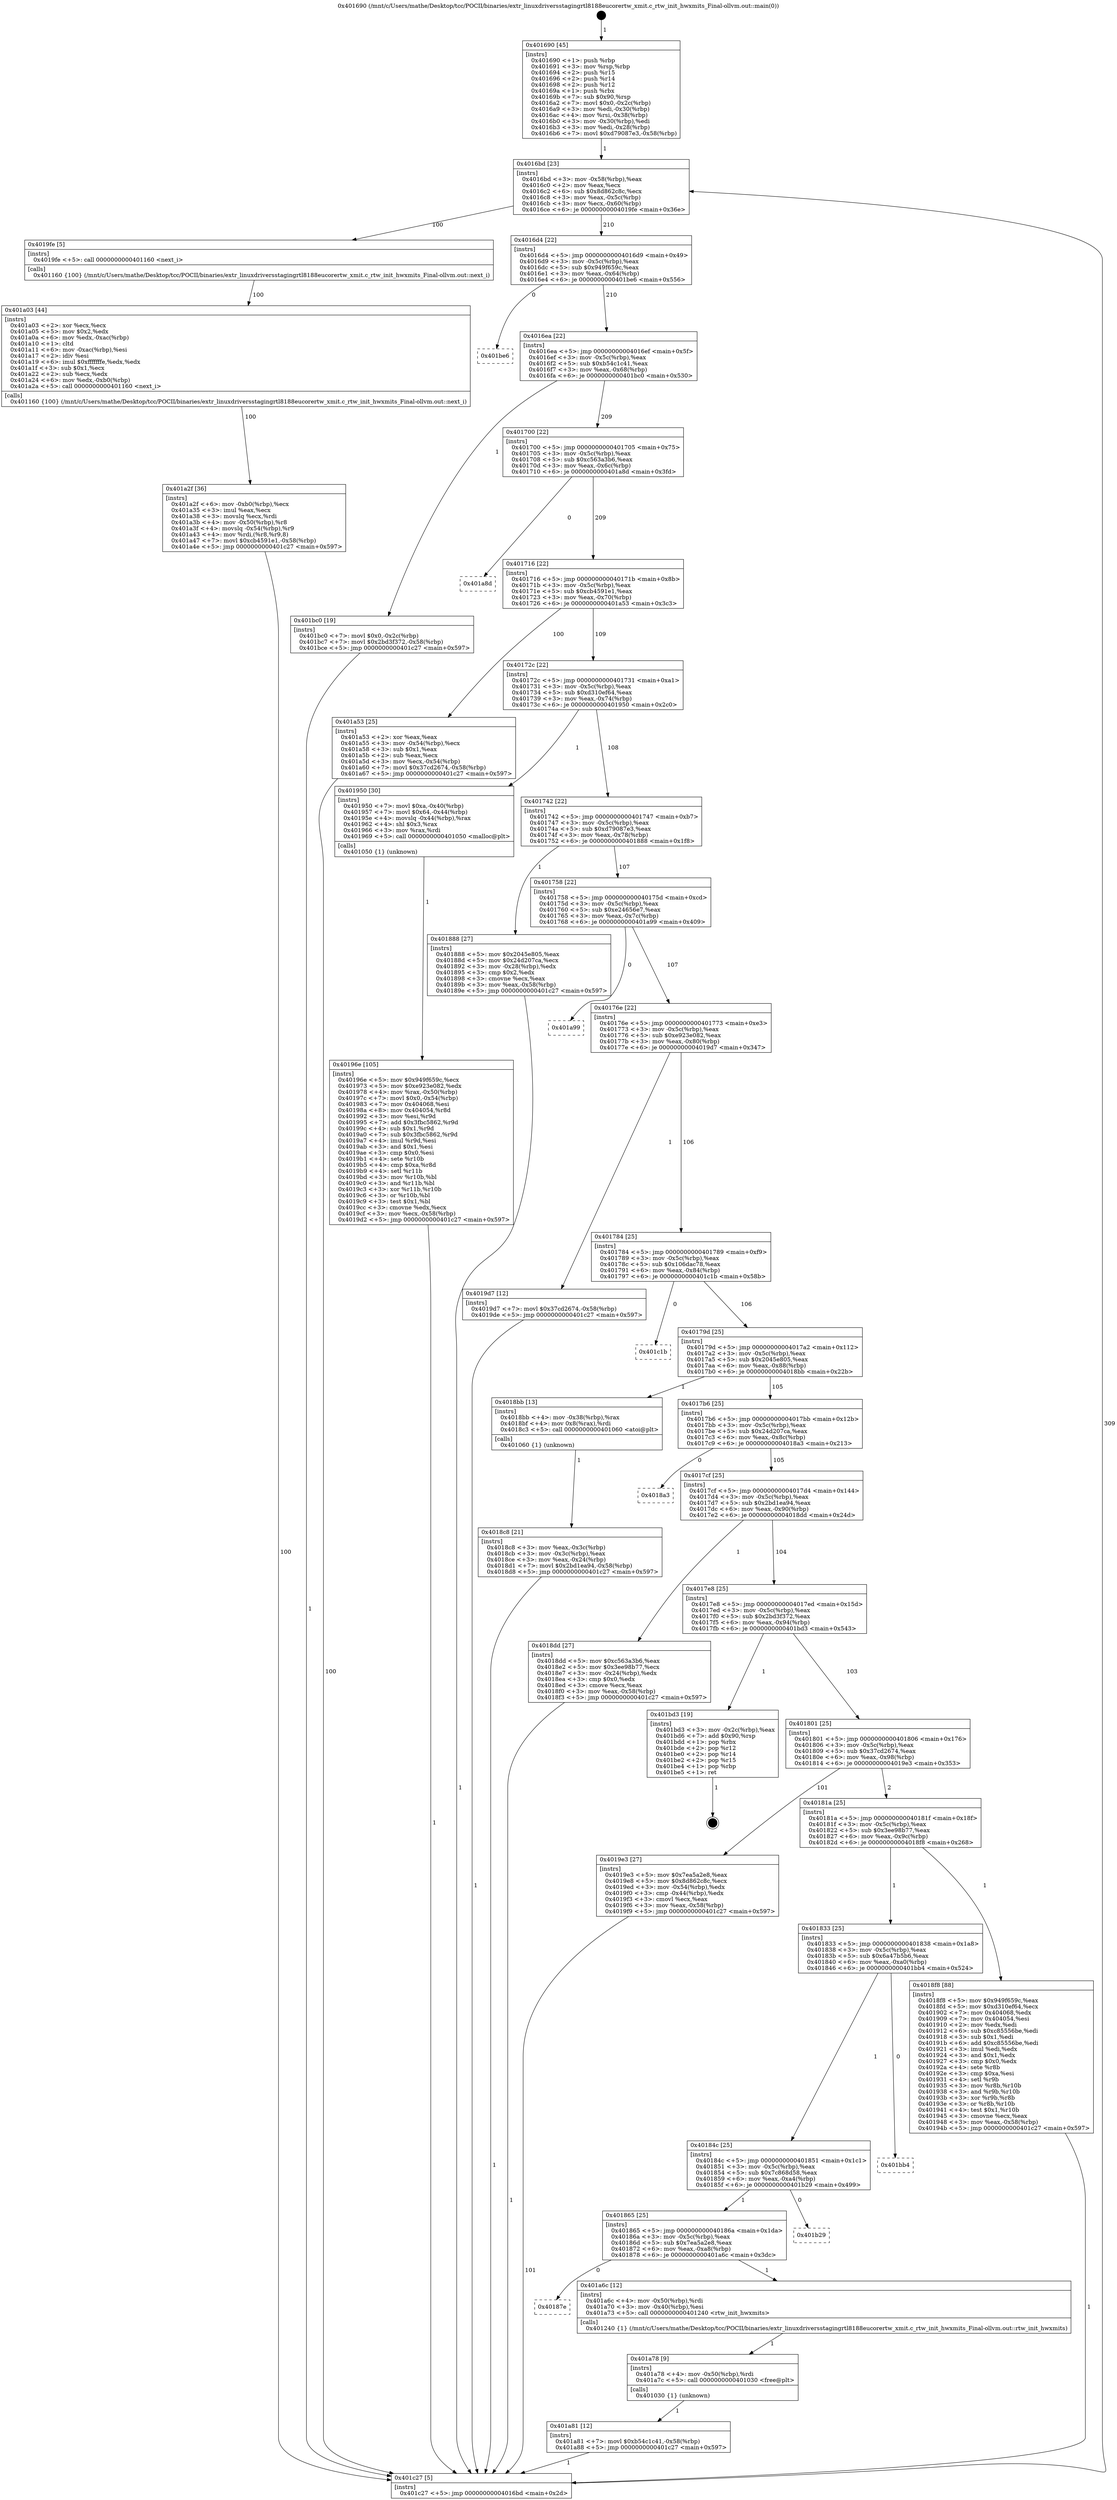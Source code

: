digraph "0x401690" {
  label = "0x401690 (/mnt/c/Users/mathe/Desktop/tcc/POCII/binaries/extr_linuxdriversstagingrtl8188eucorertw_xmit.c_rtw_init_hwxmits_Final-ollvm.out::main(0))"
  labelloc = "t"
  node[shape=record]

  Entry [label="",width=0.3,height=0.3,shape=circle,fillcolor=black,style=filled]
  "0x4016bd" [label="{
     0x4016bd [23]\l
     | [instrs]\l
     &nbsp;&nbsp;0x4016bd \<+3\>: mov -0x58(%rbp),%eax\l
     &nbsp;&nbsp;0x4016c0 \<+2\>: mov %eax,%ecx\l
     &nbsp;&nbsp;0x4016c2 \<+6\>: sub $0x8d862c8c,%ecx\l
     &nbsp;&nbsp;0x4016c8 \<+3\>: mov %eax,-0x5c(%rbp)\l
     &nbsp;&nbsp;0x4016cb \<+3\>: mov %ecx,-0x60(%rbp)\l
     &nbsp;&nbsp;0x4016ce \<+6\>: je 00000000004019fe \<main+0x36e\>\l
  }"]
  "0x4019fe" [label="{
     0x4019fe [5]\l
     | [instrs]\l
     &nbsp;&nbsp;0x4019fe \<+5\>: call 0000000000401160 \<next_i\>\l
     | [calls]\l
     &nbsp;&nbsp;0x401160 \{100\} (/mnt/c/Users/mathe/Desktop/tcc/POCII/binaries/extr_linuxdriversstagingrtl8188eucorertw_xmit.c_rtw_init_hwxmits_Final-ollvm.out::next_i)\l
  }"]
  "0x4016d4" [label="{
     0x4016d4 [22]\l
     | [instrs]\l
     &nbsp;&nbsp;0x4016d4 \<+5\>: jmp 00000000004016d9 \<main+0x49\>\l
     &nbsp;&nbsp;0x4016d9 \<+3\>: mov -0x5c(%rbp),%eax\l
     &nbsp;&nbsp;0x4016dc \<+5\>: sub $0x949f659c,%eax\l
     &nbsp;&nbsp;0x4016e1 \<+3\>: mov %eax,-0x64(%rbp)\l
     &nbsp;&nbsp;0x4016e4 \<+6\>: je 0000000000401be6 \<main+0x556\>\l
  }"]
  Exit [label="",width=0.3,height=0.3,shape=circle,fillcolor=black,style=filled,peripheries=2]
  "0x401be6" [label="{
     0x401be6\l
  }", style=dashed]
  "0x4016ea" [label="{
     0x4016ea [22]\l
     | [instrs]\l
     &nbsp;&nbsp;0x4016ea \<+5\>: jmp 00000000004016ef \<main+0x5f\>\l
     &nbsp;&nbsp;0x4016ef \<+3\>: mov -0x5c(%rbp),%eax\l
     &nbsp;&nbsp;0x4016f2 \<+5\>: sub $0xb54c1c41,%eax\l
     &nbsp;&nbsp;0x4016f7 \<+3\>: mov %eax,-0x68(%rbp)\l
     &nbsp;&nbsp;0x4016fa \<+6\>: je 0000000000401bc0 \<main+0x530\>\l
  }"]
  "0x401a81" [label="{
     0x401a81 [12]\l
     | [instrs]\l
     &nbsp;&nbsp;0x401a81 \<+7\>: movl $0xb54c1c41,-0x58(%rbp)\l
     &nbsp;&nbsp;0x401a88 \<+5\>: jmp 0000000000401c27 \<main+0x597\>\l
  }"]
  "0x401bc0" [label="{
     0x401bc0 [19]\l
     | [instrs]\l
     &nbsp;&nbsp;0x401bc0 \<+7\>: movl $0x0,-0x2c(%rbp)\l
     &nbsp;&nbsp;0x401bc7 \<+7\>: movl $0x2bd3f372,-0x58(%rbp)\l
     &nbsp;&nbsp;0x401bce \<+5\>: jmp 0000000000401c27 \<main+0x597\>\l
  }"]
  "0x401700" [label="{
     0x401700 [22]\l
     | [instrs]\l
     &nbsp;&nbsp;0x401700 \<+5\>: jmp 0000000000401705 \<main+0x75\>\l
     &nbsp;&nbsp;0x401705 \<+3\>: mov -0x5c(%rbp),%eax\l
     &nbsp;&nbsp;0x401708 \<+5\>: sub $0xc563a3b6,%eax\l
     &nbsp;&nbsp;0x40170d \<+3\>: mov %eax,-0x6c(%rbp)\l
     &nbsp;&nbsp;0x401710 \<+6\>: je 0000000000401a8d \<main+0x3fd\>\l
  }"]
  "0x401a78" [label="{
     0x401a78 [9]\l
     | [instrs]\l
     &nbsp;&nbsp;0x401a78 \<+4\>: mov -0x50(%rbp),%rdi\l
     &nbsp;&nbsp;0x401a7c \<+5\>: call 0000000000401030 \<free@plt\>\l
     | [calls]\l
     &nbsp;&nbsp;0x401030 \{1\} (unknown)\l
  }"]
  "0x401a8d" [label="{
     0x401a8d\l
  }", style=dashed]
  "0x401716" [label="{
     0x401716 [22]\l
     | [instrs]\l
     &nbsp;&nbsp;0x401716 \<+5\>: jmp 000000000040171b \<main+0x8b\>\l
     &nbsp;&nbsp;0x40171b \<+3\>: mov -0x5c(%rbp),%eax\l
     &nbsp;&nbsp;0x40171e \<+5\>: sub $0xcb4591e1,%eax\l
     &nbsp;&nbsp;0x401723 \<+3\>: mov %eax,-0x70(%rbp)\l
     &nbsp;&nbsp;0x401726 \<+6\>: je 0000000000401a53 \<main+0x3c3\>\l
  }"]
  "0x40187e" [label="{
     0x40187e\l
  }", style=dashed]
  "0x401a53" [label="{
     0x401a53 [25]\l
     | [instrs]\l
     &nbsp;&nbsp;0x401a53 \<+2\>: xor %eax,%eax\l
     &nbsp;&nbsp;0x401a55 \<+3\>: mov -0x54(%rbp),%ecx\l
     &nbsp;&nbsp;0x401a58 \<+3\>: sub $0x1,%eax\l
     &nbsp;&nbsp;0x401a5b \<+2\>: sub %eax,%ecx\l
     &nbsp;&nbsp;0x401a5d \<+3\>: mov %ecx,-0x54(%rbp)\l
     &nbsp;&nbsp;0x401a60 \<+7\>: movl $0x37cd2674,-0x58(%rbp)\l
     &nbsp;&nbsp;0x401a67 \<+5\>: jmp 0000000000401c27 \<main+0x597\>\l
  }"]
  "0x40172c" [label="{
     0x40172c [22]\l
     | [instrs]\l
     &nbsp;&nbsp;0x40172c \<+5\>: jmp 0000000000401731 \<main+0xa1\>\l
     &nbsp;&nbsp;0x401731 \<+3\>: mov -0x5c(%rbp),%eax\l
     &nbsp;&nbsp;0x401734 \<+5\>: sub $0xd310ef64,%eax\l
     &nbsp;&nbsp;0x401739 \<+3\>: mov %eax,-0x74(%rbp)\l
     &nbsp;&nbsp;0x40173c \<+6\>: je 0000000000401950 \<main+0x2c0\>\l
  }"]
  "0x401a6c" [label="{
     0x401a6c [12]\l
     | [instrs]\l
     &nbsp;&nbsp;0x401a6c \<+4\>: mov -0x50(%rbp),%rdi\l
     &nbsp;&nbsp;0x401a70 \<+3\>: mov -0x40(%rbp),%esi\l
     &nbsp;&nbsp;0x401a73 \<+5\>: call 0000000000401240 \<rtw_init_hwxmits\>\l
     | [calls]\l
     &nbsp;&nbsp;0x401240 \{1\} (/mnt/c/Users/mathe/Desktop/tcc/POCII/binaries/extr_linuxdriversstagingrtl8188eucorertw_xmit.c_rtw_init_hwxmits_Final-ollvm.out::rtw_init_hwxmits)\l
  }"]
  "0x401950" [label="{
     0x401950 [30]\l
     | [instrs]\l
     &nbsp;&nbsp;0x401950 \<+7\>: movl $0xa,-0x40(%rbp)\l
     &nbsp;&nbsp;0x401957 \<+7\>: movl $0x64,-0x44(%rbp)\l
     &nbsp;&nbsp;0x40195e \<+4\>: movslq -0x44(%rbp),%rax\l
     &nbsp;&nbsp;0x401962 \<+4\>: shl $0x3,%rax\l
     &nbsp;&nbsp;0x401966 \<+3\>: mov %rax,%rdi\l
     &nbsp;&nbsp;0x401969 \<+5\>: call 0000000000401050 \<malloc@plt\>\l
     | [calls]\l
     &nbsp;&nbsp;0x401050 \{1\} (unknown)\l
  }"]
  "0x401742" [label="{
     0x401742 [22]\l
     | [instrs]\l
     &nbsp;&nbsp;0x401742 \<+5\>: jmp 0000000000401747 \<main+0xb7\>\l
     &nbsp;&nbsp;0x401747 \<+3\>: mov -0x5c(%rbp),%eax\l
     &nbsp;&nbsp;0x40174a \<+5\>: sub $0xd79087e3,%eax\l
     &nbsp;&nbsp;0x40174f \<+3\>: mov %eax,-0x78(%rbp)\l
     &nbsp;&nbsp;0x401752 \<+6\>: je 0000000000401888 \<main+0x1f8\>\l
  }"]
  "0x401865" [label="{
     0x401865 [25]\l
     | [instrs]\l
     &nbsp;&nbsp;0x401865 \<+5\>: jmp 000000000040186a \<main+0x1da\>\l
     &nbsp;&nbsp;0x40186a \<+3\>: mov -0x5c(%rbp),%eax\l
     &nbsp;&nbsp;0x40186d \<+5\>: sub $0x7ea5a2e8,%eax\l
     &nbsp;&nbsp;0x401872 \<+6\>: mov %eax,-0xa8(%rbp)\l
     &nbsp;&nbsp;0x401878 \<+6\>: je 0000000000401a6c \<main+0x3dc\>\l
  }"]
  "0x401888" [label="{
     0x401888 [27]\l
     | [instrs]\l
     &nbsp;&nbsp;0x401888 \<+5\>: mov $0x2045e805,%eax\l
     &nbsp;&nbsp;0x40188d \<+5\>: mov $0x24d207ca,%ecx\l
     &nbsp;&nbsp;0x401892 \<+3\>: mov -0x28(%rbp),%edx\l
     &nbsp;&nbsp;0x401895 \<+3\>: cmp $0x2,%edx\l
     &nbsp;&nbsp;0x401898 \<+3\>: cmovne %ecx,%eax\l
     &nbsp;&nbsp;0x40189b \<+3\>: mov %eax,-0x58(%rbp)\l
     &nbsp;&nbsp;0x40189e \<+5\>: jmp 0000000000401c27 \<main+0x597\>\l
  }"]
  "0x401758" [label="{
     0x401758 [22]\l
     | [instrs]\l
     &nbsp;&nbsp;0x401758 \<+5\>: jmp 000000000040175d \<main+0xcd\>\l
     &nbsp;&nbsp;0x40175d \<+3\>: mov -0x5c(%rbp),%eax\l
     &nbsp;&nbsp;0x401760 \<+5\>: sub $0xe24656e7,%eax\l
     &nbsp;&nbsp;0x401765 \<+3\>: mov %eax,-0x7c(%rbp)\l
     &nbsp;&nbsp;0x401768 \<+6\>: je 0000000000401a99 \<main+0x409\>\l
  }"]
  "0x401c27" [label="{
     0x401c27 [5]\l
     | [instrs]\l
     &nbsp;&nbsp;0x401c27 \<+5\>: jmp 00000000004016bd \<main+0x2d\>\l
  }"]
  "0x401690" [label="{
     0x401690 [45]\l
     | [instrs]\l
     &nbsp;&nbsp;0x401690 \<+1\>: push %rbp\l
     &nbsp;&nbsp;0x401691 \<+3\>: mov %rsp,%rbp\l
     &nbsp;&nbsp;0x401694 \<+2\>: push %r15\l
     &nbsp;&nbsp;0x401696 \<+2\>: push %r14\l
     &nbsp;&nbsp;0x401698 \<+2\>: push %r12\l
     &nbsp;&nbsp;0x40169a \<+1\>: push %rbx\l
     &nbsp;&nbsp;0x40169b \<+7\>: sub $0x90,%rsp\l
     &nbsp;&nbsp;0x4016a2 \<+7\>: movl $0x0,-0x2c(%rbp)\l
     &nbsp;&nbsp;0x4016a9 \<+3\>: mov %edi,-0x30(%rbp)\l
     &nbsp;&nbsp;0x4016ac \<+4\>: mov %rsi,-0x38(%rbp)\l
     &nbsp;&nbsp;0x4016b0 \<+3\>: mov -0x30(%rbp),%edi\l
     &nbsp;&nbsp;0x4016b3 \<+3\>: mov %edi,-0x28(%rbp)\l
     &nbsp;&nbsp;0x4016b6 \<+7\>: movl $0xd79087e3,-0x58(%rbp)\l
  }"]
  "0x401b29" [label="{
     0x401b29\l
  }", style=dashed]
  "0x401a99" [label="{
     0x401a99\l
  }", style=dashed]
  "0x40176e" [label="{
     0x40176e [22]\l
     | [instrs]\l
     &nbsp;&nbsp;0x40176e \<+5\>: jmp 0000000000401773 \<main+0xe3\>\l
     &nbsp;&nbsp;0x401773 \<+3\>: mov -0x5c(%rbp),%eax\l
     &nbsp;&nbsp;0x401776 \<+5\>: sub $0xe923e082,%eax\l
     &nbsp;&nbsp;0x40177b \<+3\>: mov %eax,-0x80(%rbp)\l
     &nbsp;&nbsp;0x40177e \<+6\>: je 00000000004019d7 \<main+0x347\>\l
  }"]
  "0x40184c" [label="{
     0x40184c [25]\l
     | [instrs]\l
     &nbsp;&nbsp;0x40184c \<+5\>: jmp 0000000000401851 \<main+0x1c1\>\l
     &nbsp;&nbsp;0x401851 \<+3\>: mov -0x5c(%rbp),%eax\l
     &nbsp;&nbsp;0x401854 \<+5\>: sub $0x7c868d58,%eax\l
     &nbsp;&nbsp;0x401859 \<+6\>: mov %eax,-0xa4(%rbp)\l
     &nbsp;&nbsp;0x40185f \<+6\>: je 0000000000401b29 \<main+0x499\>\l
  }"]
  "0x4019d7" [label="{
     0x4019d7 [12]\l
     | [instrs]\l
     &nbsp;&nbsp;0x4019d7 \<+7\>: movl $0x37cd2674,-0x58(%rbp)\l
     &nbsp;&nbsp;0x4019de \<+5\>: jmp 0000000000401c27 \<main+0x597\>\l
  }"]
  "0x401784" [label="{
     0x401784 [25]\l
     | [instrs]\l
     &nbsp;&nbsp;0x401784 \<+5\>: jmp 0000000000401789 \<main+0xf9\>\l
     &nbsp;&nbsp;0x401789 \<+3\>: mov -0x5c(%rbp),%eax\l
     &nbsp;&nbsp;0x40178c \<+5\>: sub $0x106dac78,%eax\l
     &nbsp;&nbsp;0x401791 \<+6\>: mov %eax,-0x84(%rbp)\l
     &nbsp;&nbsp;0x401797 \<+6\>: je 0000000000401c1b \<main+0x58b\>\l
  }"]
  "0x401bb4" [label="{
     0x401bb4\l
  }", style=dashed]
  "0x401c1b" [label="{
     0x401c1b\l
  }", style=dashed]
  "0x40179d" [label="{
     0x40179d [25]\l
     | [instrs]\l
     &nbsp;&nbsp;0x40179d \<+5\>: jmp 00000000004017a2 \<main+0x112\>\l
     &nbsp;&nbsp;0x4017a2 \<+3\>: mov -0x5c(%rbp),%eax\l
     &nbsp;&nbsp;0x4017a5 \<+5\>: sub $0x2045e805,%eax\l
     &nbsp;&nbsp;0x4017aa \<+6\>: mov %eax,-0x88(%rbp)\l
     &nbsp;&nbsp;0x4017b0 \<+6\>: je 00000000004018bb \<main+0x22b\>\l
  }"]
  "0x401a2f" [label="{
     0x401a2f [36]\l
     | [instrs]\l
     &nbsp;&nbsp;0x401a2f \<+6\>: mov -0xb0(%rbp),%ecx\l
     &nbsp;&nbsp;0x401a35 \<+3\>: imul %eax,%ecx\l
     &nbsp;&nbsp;0x401a38 \<+3\>: movslq %ecx,%rdi\l
     &nbsp;&nbsp;0x401a3b \<+4\>: mov -0x50(%rbp),%r8\l
     &nbsp;&nbsp;0x401a3f \<+4\>: movslq -0x54(%rbp),%r9\l
     &nbsp;&nbsp;0x401a43 \<+4\>: mov %rdi,(%r8,%r9,8)\l
     &nbsp;&nbsp;0x401a47 \<+7\>: movl $0xcb4591e1,-0x58(%rbp)\l
     &nbsp;&nbsp;0x401a4e \<+5\>: jmp 0000000000401c27 \<main+0x597\>\l
  }"]
  "0x4018bb" [label="{
     0x4018bb [13]\l
     | [instrs]\l
     &nbsp;&nbsp;0x4018bb \<+4\>: mov -0x38(%rbp),%rax\l
     &nbsp;&nbsp;0x4018bf \<+4\>: mov 0x8(%rax),%rdi\l
     &nbsp;&nbsp;0x4018c3 \<+5\>: call 0000000000401060 \<atoi@plt\>\l
     | [calls]\l
     &nbsp;&nbsp;0x401060 \{1\} (unknown)\l
  }"]
  "0x4017b6" [label="{
     0x4017b6 [25]\l
     | [instrs]\l
     &nbsp;&nbsp;0x4017b6 \<+5\>: jmp 00000000004017bb \<main+0x12b\>\l
     &nbsp;&nbsp;0x4017bb \<+3\>: mov -0x5c(%rbp),%eax\l
     &nbsp;&nbsp;0x4017be \<+5\>: sub $0x24d207ca,%eax\l
     &nbsp;&nbsp;0x4017c3 \<+6\>: mov %eax,-0x8c(%rbp)\l
     &nbsp;&nbsp;0x4017c9 \<+6\>: je 00000000004018a3 \<main+0x213\>\l
  }"]
  "0x4018c8" [label="{
     0x4018c8 [21]\l
     | [instrs]\l
     &nbsp;&nbsp;0x4018c8 \<+3\>: mov %eax,-0x3c(%rbp)\l
     &nbsp;&nbsp;0x4018cb \<+3\>: mov -0x3c(%rbp),%eax\l
     &nbsp;&nbsp;0x4018ce \<+3\>: mov %eax,-0x24(%rbp)\l
     &nbsp;&nbsp;0x4018d1 \<+7\>: movl $0x2bd1ea94,-0x58(%rbp)\l
     &nbsp;&nbsp;0x4018d8 \<+5\>: jmp 0000000000401c27 \<main+0x597\>\l
  }"]
  "0x401a03" [label="{
     0x401a03 [44]\l
     | [instrs]\l
     &nbsp;&nbsp;0x401a03 \<+2\>: xor %ecx,%ecx\l
     &nbsp;&nbsp;0x401a05 \<+5\>: mov $0x2,%edx\l
     &nbsp;&nbsp;0x401a0a \<+6\>: mov %edx,-0xac(%rbp)\l
     &nbsp;&nbsp;0x401a10 \<+1\>: cltd\l
     &nbsp;&nbsp;0x401a11 \<+6\>: mov -0xac(%rbp),%esi\l
     &nbsp;&nbsp;0x401a17 \<+2\>: idiv %esi\l
     &nbsp;&nbsp;0x401a19 \<+6\>: imul $0xfffffffe,%edx,%edx\l
     &nbsp;&nbsp;0x401a1f \<+3\>: sub $0x1,%ecx\l
     &nbsp;&nbsp;0x401a22 \<+2\>: sub %ecx,%edx\l
     &nbsp;&nbsp;0x401a24 \<+6\>: mov %edx,-0xb0(%rbp)\l
     &nbsp;&nbsp;0x401a2a \<+5\>: call 0000000000401160 \<next_i\>\l
     | [calls]\l
     &nbsp;&nbsp;0x401160 \{100\} (/mnt/c/Users/mathe/Desktop/tcc/POCII/binaries/extr_linuxdriversstagingrtl8188eucorertw_xmit.c_rtw_init_hwxmits_Final-ollvm.out::next_i)\l
  }"]
  "0x4018a3" [label="{
     0x4018a3\l
  }", style=dashed]
  "0x4017cf" [label="{
     0x4017cf [25]\l
     | [instrs]\l
     &nbsp;&nbsp;0x4017cf \<+5\>: jmp 00000000004017d4 \<main+0x144\>\l
     &nbsp;&nbsp;0x4017d4 \<+3\>: mov -0x5c(%rbp),%eax\l
     &nbsp;&nbsp;0x4017d7 \<+5\>: sub $0x2bd1ea94,%eax\l
     &nbsp;&nbsp;0x4017dc \<+6\>: mov %eax,-0x90(%rbp)\l
     &nbsp;&nbsp;0x4017e2 \<+6\>: je 00000000004018dd \<main+0x24d\>\l
  }"]
  "0x40196e" [label="{
     0x40196e [105]\l
     | [instrs]\l
     &nbsp;&nbsp;0x40196e \<+5\>: mov $0x949f659c,%ecx\l
     &nbsp;&nbsp;0x401973 \<+5\>: mov $0xe923e082,%edx\l
     &nbsp;&nbsp;0x401978 \<+4\>: mov %rax,-0x50(%rbp)\l
     &nbsp;&nbsp;0x40197c \<+7\>: movl $0x0,-0x54(%rbp)\l
     &nbsp;&nbsp;0x401983 \<+7\>: mov 0x404068,%esi\l
     &nbsp;&nbsp;0x40198a \<+8\>: mov 0x404054,%r8d\l
     &nbsp;&nbsp;0x401992 \<+3\>: mov %esi,%r9d\l
     &nbsp;&nbsp;0x401995 \<+7\>: add $0x3fbc5862,%r9d\l
     &nbsp;&nbsp;0x40199c \<+4\>: sub $0x1,%r9d\l
     &nbsp;&nbsp;0x4019a0 \<+7\>: sub $0x3fbc5862,%r9d\l
     &nbsp;&nbsp;0x4019a7 \<+4\>: imul %r9d,%esi\l
     &nbsp;&nbsp;0x4019ab \<+3\>: and $0x1,%esi\l
     &nbsp;&nbsp;0x4019ae \<+3\>: cmp $0x0,%esi\l
     &nbsp;&nbsp;0x4019b1 \<+4\>: sete %r10b\l
     &nbsp;&nbsp;0x4019b5 \<+4\>: cmp $0xa,%r8d\l
     &nbsp;&nbsp;0x4019b9 \<+4\>: setl %r11b\l
     &nbsp;&nbsp;0x4019bd \<+3\>: mov %r10b,%bl\l
     &nbsp;&nbsp;0x4019c0 \<+3\>: and %r11b,%bl\l
     &nbsp;&nbsp;0x4019c3 \<+3\>: xor %r11b,%r10b\l
     &nbsp;&nbsp;0x4019c6 \<+3\>: or %r10b,%bl\l
     &nbsp;&nbsp;0x4019c9 \<+3\>: test $0x1,%bl\l
     &nbsp;&nbsp;0x4019cc \<+3\>: cmovne %edx,%ecx\l
     &nbsp;&nbsp;0x4019cf \<+3\>: mov %ecx,-0x58(%rbp)\l
     &nbsp;&nbsp;0x4019d2 \<+5\>: jmp 0000000000401c27 \<main+0x597\>\l
  }"]
  "0x4018dd" [label="{
     0x4018dd [27]\l
     | [instrs]\l
     &nbsp;&nbsp;0x4018dd \<+5\>: mov $0xc563a3b6,%eax\l
     &nbsp;&nbsp;0x4018e2 \<+5\>: mov $0x3ee98b77,%ecx\l
     &nbsp;&nbsp;0x4018e7 \<+3\>: mov -0x24(%rbp),%edx\l
     &nbsp;&nbsp;0x4018ea \<+3\>: cmp $0x0,%edx\l
     &nbsp;&nbsp;0x4018ed \<+3\>: cmove %ecx,%eax\l
     &nbsp;&nbsp;0x4018f0 \<+3\>: mov %eax,-0x58(%rbp)\l
     &nbsp;&nbsp;0x4018f3 \<+5\>: jmp 0000000000401c27 \<main+0x597\>\l
  }"]
  "0x4017e8" [label="{
     0x4017e8 [25]\l
     | [instrs]\l
     &nbsp;&nbsp;0x4017e8 \<+5\>: jmp 00000000004017ed \<main+0x15d\>\l
     &nbsp;&nbsp;0x4017ed \<+3\>: mov -0x5c(%rbp),%eax\l
     &nbsp;&nbsp;0x4017f0 \<+5\>: sub $0x2bd3f372,%eax\l
     &nbsp;&nbsp;0x4017f5 \<+6\>: mov %eax,-0x94(%rbp)\l
     &nbsp;&nbsp;0x4017fb \<+6\>: je 0000000000401bd3 \<main+0x543\>\l
  }"]
  "0x401833" [label="{
     0x401833 [25]\l
     | [instrs]\l
     &nbsp;&nbsp;0x401833 \<+5\>: jmp 0000000000401838 \<main+0x1a8\>\l
     &nbsp;&nbsp;0x401838 \<+3\>: mov -0x5c(%rbp),%eax\l
     &nbsp;&nbsp;0x40183b \<+5\>: sub $0x6a47b5b6,%eax\l
     &nbsp;&nbsp;0x401840 \<+6\>: mov %eax,-0xa0(%rbp)\l
     &nbsp;&nbsp;0x401846 \<+6\>: je 0000000000401bb4 \<main+0x524\>\l
  }"]
  "0x401bd3" [label="{
     0x401bd3 [19]\l
     | [instrs]\l
     &nbsp;&nbsp;0x401bd3 \<+3\>: mov -0x2c(%rbp),%eax\l
     &nbsp;&nbsp;0x401bd6 \<+7\>: add $0x90,%rsp\l
     &nbsp;&nbsp;0x401bdd \<+1\>: pop %rbx\l
     &nbsp;&nbsp;0x401bde \<+2\>: pop %r12\l
     &nbsp;&nbsp;0x401be0 \<+2\>: pop %r14\l
     &nbsp;&nbsp;0x401be2 \<+2\>: pop %r15\l
     &nbsp;&nbsp;0x401be4 \<+1\>: pop %rbp\l
     &nbsp;&nbsp;0x401be5 \<+1\>: ret\l
  }"]
  "0x401801" [label="{
     0x401801 [25]\l
     | [instrs]\l
     &nbsp;&nbsp;0x401801 \<+5\>: jmp 0000000000401806 \<main+0x176\>\l
     &nbsp;&nbsp;0x401806 \<+3\>: mov -0x5c(%rbp),%eax\l
     &nbsp;&nbsp;0x401809 \<+5\>: sub $0x37cd2674,%eax\l
     &nbsp;&nbsp;0x40180e \<+6\>: mov %eax,-0x98(%rbp)\l
     &nbsp;&nbsp;0x401814 \<+6\>: je 00000000004019e3 \<main+0x353\>\l
  }"]
  "0x4018f8" [label="{
     0x4018f8 [88]\l
     | [instrs]\l
     &nbsp;&nbsp;0x4018f8 \<+5\>: mov $0x949f659c,%eax\l
     &nbsp;&nbsp;0x4018fd \<+5\>: mov $0xd310ef64,%ecx\l
     &nbsp;&nbsp;0x401902 \<+7\>: mov 0x404068,%edx\l
     &nbsp;&nbsp;0x401909 \<+7\>: mov 0x404054,%esi\l
     &nbsp;&nbsp;0x401910 \<+2\>: mov %edx,%edi\l
     &nbsp;&nbsp;0x401912 \<+6\>: sub $0xc85556be,%edi\l
     &nbsp;&nbsp;0x401918 \<+3\>: sub $0x1,%edi\l
     &nbsp;&nbsp;0x40191b \<+6\>: add $0xc85556be,%edi\l
     &nbsp;&nbsp;0x401921 \<+3\>: imul %edi,%edx\l
     &nbsp;&nbsp;0x401924 \<+3\>: and $0x1,%edx\l
     &nbsp;&nbsp;0x401927 \<+3\>: cmp $0x0,%edx\l
     &nbsp;&nbsp;0x40192a \<+4\>: sete %r8b\l
     &nbsp;&nbsp;0x40192e \<+3\>: cmp $0xa,%esi\l
     &nbsp;&nbsp;0x401931 \<+4\>: setl %r9b\l
     &nbsp;&nbsp;0x401935 \<+3\>: mov %r8b,%r10b\l
     &nbsp;&nbsp;0x401938 \<+3\>: and %r9b,%r10b\l
     &nbsp;&nbsp;0x40193b \<+3\>: xor %r9b,%r8b\l
     &nbsp;&nbsp;0x40193e \<+3\>: or %r8b,%r10b\l
     &nbsp;&nbsp;0x401941 \<+4\>: test $0x1,%r10b\l
     &nbsp;&nbsp;0x401945 \<+3\>: cmovne %ecx,%eax\l
     &nbsp;&nbsp;0x401948 \<+3\>: mov %eax,-0x58(%rbp)\l
     &nbsp;&nbsp;0x40194b \<+5\>: jmp 0000000000401c27 \<main+0x597\>\l
  }"]
  "0x4019e3" [label="{
     0x4019e3 [27]\l
     | [instrs]\l
     &nbsp;&nbsp;0x4019e3 \<+5\>: mov $0x7ea5a2e8,%eax\l
     &nbsp;&nbsp;0x4019e8 \<+5\>: mov $0x8d862c8c,%ecx\l
     &nbsp;&nbsp;0x4019ed \<+3\>: mov -0x54(%rbp),%edx\l
     &nbsp;&nbsp;0x4019f0 \<+3\>: cmp -0x44(%rbp),%edx\l
     &nbsp;&nbsp;0x4019f3 \<+3\>: cmovl %ecx,%eax\l
     &nbsp;&nbsp;0x4019f6 \<+3\>: mov %eax,-0x58(%rbp)\l
     &nbsp;&nbsp;0x4019f9 \<+5\>: jmp 0000000000401c27 \<main+0x597\>\l
  }"]
  "0x40181a" [label="{
     0x40181a [25]\l
     | [instrs]\l
     &nbsp;&nbsp;0x40181a \<+5\>: jmp 000000000040181f \<main+0x18f\>\l
     &nbsp;&nbsp;0x40181f \<+3\>: mov -0x5c(%rbp),%eax\l
     &nbsp;&nbsp;0x401822 \<+5\>: sub $0x3ee98b77,%eax\l
     &nbsp;&nbsp;0x401827 \<+6\>: mov %eax,-0x9c(%rbp)\l
     &nbsp;&nbsp;0x40182d \<+6\>: je 00000000004018f8 \<main+0x268\>\l
  }"]
  Entry -> "0x401690" [label=" 1"]
  "0x4016bd" -> "0x4019fe" [label=" 100"]
  "0x4016bd" -> "0x4016d4" [label=" 210"]
  "0x401bd3" -> Exit [label=" 1"]
  "0x4016d4" -> "0x401be6" [label=" 0"]
  "0x4016d4" -> "0x4016ea" [label=" 210"]
  "0x401bc0" -> "0x401c27" [label=" 1"]
  "0x4016ea" -> "0x401bc0" [label=" 1"]
  "0x4016ea" -> "0x401700" [label=" 209"]
  "0x401a81" -> "0x401c27" [label=" 1"]
  "0x401700" -> "0x401a8d" [label=" 0"]
  "0x401700" -> "0x401716" [label=" 209"]
  "0x401a78" -> "0x401a81" [label=" 1"]
  "0x401716" -> "0x401a53" [label=" 100"]
  "0x401716" -> "0x40172c" [label=" 109"]
  "0x401a6c" -> "0x401a78" [label=" 1"]
  "0x40172c" -> "0x401950" [label=" 1"]
  "0x40172c" -> "0x401742" [label=" 108"]
  "0x401865" -> "0x40187e" [label=" 0"]
  "0x401742" -> "0x401888" [label=" 1"]
  "0x401742" -> "0x401758" [label=" 107"]
  "0x401888" -> "0x401c27" [label=" 1"]
  "0x401690" -> "0x4016bd" [label=" 1"]
  "0x401c27" -> "0x4016bd" [label=" 309"]
  "0x401865" -> "0x401a6c" [label=" 1"]
  "0x401758" -> "0x401a99" [label=" 0"]
  "0x401758" -> "0x40176e" [label=" 107"]
  "0x40184c" -> "0x401865" [label=" 1"]
  "0x40176e" -> "0x4019d7" [label=" 1"]
  "0x40176e" -> "0x401784" [label=" 106"]
  "0x40184c" -> "0x401b29" [label=" 0"]
  "0x401784" -> "0x401c1b" [label=" 0"]
  "0x401784" -> "0x40179d" [label=" 106"]
  "0x401833" -> "0x40184c" [label=" 1"]
  "0x40179d" -> "0x4018bb" [label=" 1"]
  "0x40179d" -> "0x4017b6" [label=" 105"]
  "0x4018bb" -> "0x4018c8" [label=" 1"]
  "0x4018c8" -> "0x401c27" [label=" 1"]
  "0x401833" -> "0x401bb4" [label=" 0"]
  "0x4017b6" -> "0x4018a3" [label=" 0"]
  "0x4017b6" -> "0x4017cf" [label=" 105"]
  "0x401a53" -> "0x401c27" [label=" 100"]
  "0x4017cf" -> "0x4018dd" [label=" 1"]
  "0x4017cf" -> "0x4017e8" [label=" 104"]
  "0x4018dd" -> "0x401c27" [label=" 1"]
  "0x401a2f" -> "0x401c27" [label=" 100"]
  "0x4017e8" -> "0x401bd3" [label=" 1"]
  "0x4017e8" -> "0x401801" [label=" 103"]
  "0x401a03" -> "0x401a2f" [label=" 100"]
  "0x401801" -> "0x4019e3" [label=" 101"]
  "0x401801" -> "0x40181a" [label=" 2"]
  "0x4019fe" -> "0x401a03" [label=" 100"]
  "0x40181a" -> "0x4018f8" [label=" 1"]
  "0x40181a" -> "0x401833" [label=" 1"]
  "0x4018f8" -> "0x401c27" [label=" 1"]
  "0x401950" -> "0x40196e" [label=" 1"]
  "0x40196e" -> "0x401c27" [label=" 1"]
  "0x4019d7" -> "0x401c27" [label=" 1"]
  "0x4019e3" -> "0x401c27" [label=" 101"]
}
